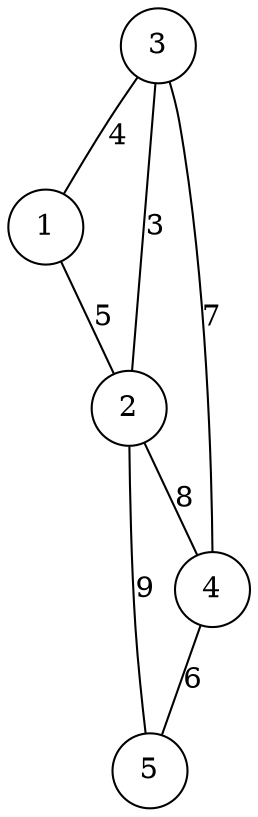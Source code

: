 graph g {
    node[shape=circle fixedsize=true style=filled fillcolor=white colorscheme=accent8 ];
    1--2[label="5"];
3--1[label="4"];
2--4[label="8"];
3--2[label="3"];
5--2[label="9"];
3--4[label="7"];
4--5[label="6"];

}

